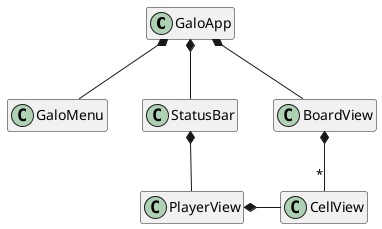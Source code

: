 @startuml
'https://plantuml.com/class-diagram

hide empty members

GaloApp *-- GaloMenu
GaloApp *-- BoardView
GaloApp *-- StatusBar
BoardView *-- "*" CellView
StatusBar *-- PlayerView
PlayerView *- CellView

@enduml